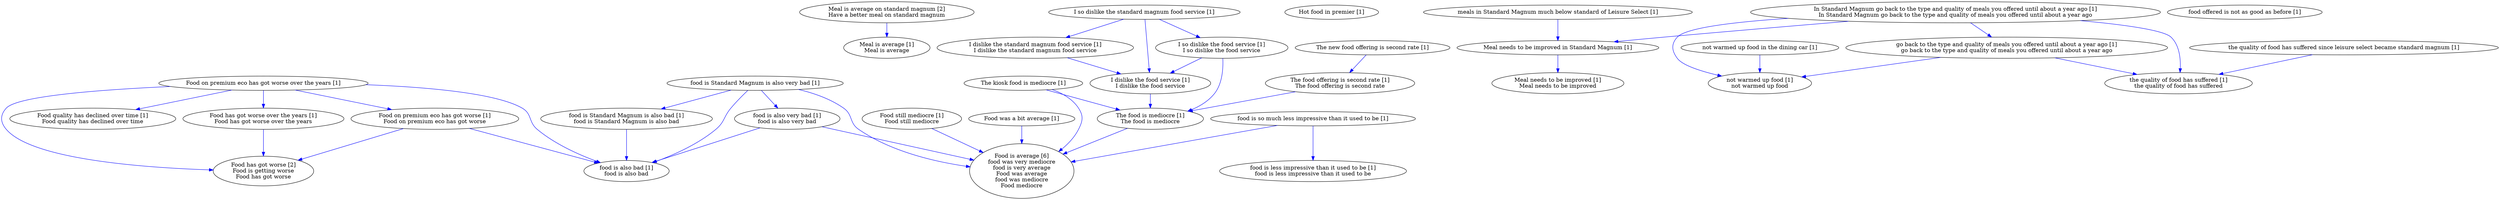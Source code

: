 digraph collapsedGraph {
"Meal is average on standard magnum [2]\nHave a better meal on standard magnum""Food has got worse [2]\nFood is getting worse\nFood has got worse""Food is average [6]\nfood was very mediocre\nfood is very average\nFood was average\nfood was mediocre\nFood mediocre""Food still mediocre [1]\nFood still mediocre""Food quality has declined over time [1]\nFood quality has declined over time""Food on premium eco has got worse over the years [1]""Food on premium eco has got worse [1]\nFood on premium eco has got worse""Food has got worse over the years [1]\nFood has got worse over the years""Food was a bit average [1]""Hot food in premier [1]""I so dislike the standard magnum food service [1]""I dislike the standard magnum food service [1]\nI dislike the standard magnum food service""I dislike the food service [1]\nI dislike the food service""I so dislike the food service [1]\nI so dislike the food service""In Standard Magnum go back to the type and quality of meals you offered until about a year ago [1]\nIn Standard Magnum go back to the type and quality of meals you offered until about a year ago""go back to the type and quality of meals you offered until about a year ago [1]\ngo back to the type and quality of meals you offered until about a year ago""Meal is average [1]\nMeal is average""Meal needs to be improved in Standard Magnum [1]""Meal needs to be improved [1]\nMeal needs to be improved""The kiosk food is mediocre [1]""The food is mediocre [1]\nThe food is mediocre""The new food offering is second rate [1]""The food offering is second rate [1]\nThe food offering is second rate""food is Standard Magnum is also very bad [1]""food is Standard Magnum is also bad [1]\nfood is Standard Magnum is also bad""food is also bad [1]\nfood is also bad""food is also very bad [1]\nfood is also very bad""food is so much less impressive than it used to be [1]""food is less impressive than it used to be [1]\nfood is less impressive than it used to be""food offered is not as good as before [1]""meals in Standard Magnum much below standard of Leisure Select [1]""not warmed up food in the dining car [1]""not warmed up food [1]\nnot warmed up food""the quality of food has suffered since leisure select became standard magnum [1]""the quality of food has suffered [1]\nthe quality of food has suffered""Food on premium eco has got worse over the years [1]" -> "Food on premium eco has got worse [1]\nFood on premium eco has got worse" [color=blue]
"Food on premium eco has got worse [1]\nFood on premium eco has got worse" -> "Food has got worse [2]\nFood is getting worse\nFood has got worse" [color=blue]
"Food on premium eco has got worse over the years [1]" -> "Food has got worse over the years [1]\nFood has got worse over the years" [color=blue]
"Food on premium eco has got worse over the years [1]" -> "Food has got worse [2]\nFood is getting worse\nFood has got worse" [color=blue]
"Food on premium eco has got worse over the years [1]" -> "Food quality has declined over time [1]\nFood quality has declined over time" [color=blue]
"Food has got worse over the years [1]\nFood has got worse over the years" -> "Food has got worse [2]\nFood is getting worse\nFood has got worse" [color=blue]
"I so dislike the standard magnum food service [1]" -> "I dislike the standard magnum food service [1]\nI dislike the standard magnum food service" [color=blue]
"I dislike the standard magnum food service [1]\nI dislike the standard magnum food service" -> "I dislike the food service [1]\nI dislike the food service" [color=blue]
"I so dislike the standard magnum food service [1]" -> "I so dislike the food service [1]\nI so dislike the food service" [color=blue]
"I so dislike the food service [1]\nI so dislike the food service" -> "I dislike the food service [1]\nI dislike the food service" [color=blue]
"I so dislike the standard magnum food service [1]" -> "I dislike the food service [1]\nI dislike the food service" [color=blue]
"In Standard Magnum go back to the type and quality of meals you offered until about a year ago [1]\nIn Standard Magnum go back to the type and quality of meals you offered until about a year ago" -> "go back to the type and quality of meals you offered until about a year ago [1]\ngo back to the type and quality of meals you offered until about a year ago" [color=blue]
"Meal is average on standard magnum [2]\nHave a better meal on standard magnum" -> "Meal is average [1]\nMeal is average" [color=blue]
"Meal needs to be improved in Standard Magnum [1]" -> "Meal needs to be improved [1]\nMeal needs to be improved" [color=blue]
"In Standard Magnum go back to the type and quality of meals you offered until about a year ago [1]\nIn Standard Magnum go back to the type and quality of meals you offered until about a year ago" -> "Meal needs to be improved in Standard Magnum [1]" [color=blue]
"The kiosk food is mediocre [1]" -> "The food is mediocre [1]\nThe food is mediocre" [color=blue]
"I dislike the food service [1]\nI dislike the food service" -> "The food is mediocre [1]\nThe food is mediocre" [color=blue]
"I so dislike the food service [1]\nI so dislike the food service" -> "The food is mediocre [1]\nThe food is mediocre" [color=blue]
"The new food offering is second rate [1]" -> "The food offering is second rate [1]\nThe food offering is second rate" [color=blue]
"The food offering is second rate [1]\nThe food offering is second rate" -> "The food is mediocre [1]\nThe food is mediocre" [color=blue]
"food is Standard Magnum is also very bad [1]" -> "food is Standard Magnum is also bad [1]\nfood is Standard Magnum is also bad" [color=blue]
"food is Standard Magnum is also bad [1]\nfood is Standard Magnum is also bad" -> "food is also bad [1]\nfood is also bad" [color=blue]
"food is Standard Magnum is also very bad [1]" -> "food is also very bad [1]\nfood is also very bad" [color=blue]
"food is also very bad [1]\nfood is also very bad" -> "food is also bad [1]\nfood is also bad" [color=blue]
"food is Standard Magnum is also very bad [1]" -> "food is also bad [1]\nfood is also bad" [color=blue]
"Food on premium eco has got worse over the years [1]" -> "food is also bad [1]\nfood is also bad" [color=blue]
"Food on premium eco has got worse [1]\nFood on premium eco has got worse" -> "food is also bad [1]\nfood is also bad" [color=blue]
"food is so much less impressive than it used to be [1]" -> "food is less impressive than it used to be [1]\nfood is less impressive than it used to be" [color=blue]
"Food still mediocre [1]\nFood still mediocre" -> "Food is average [6]\nfood was very mediocre\nfood is very average\nFood was average\nfood was mediocre\nFood mediocre" [color=blue]
"Food was a bit average [1]" -> "Food is average [6]\nfood was very mediocre\nfood is very average\nFood was average\nfood was mediocre\nFood mediocre" [color=blue]
"The kiosk food is mediocre [1]" -> "Food is average [6]\nfood was very mediocre\nfood is very average\nFood was average\nfood was mediocre\nFood mediocre" [color=blue]
"The food is mediocre [1]\nThe food is mediocre" -> "Food is average [6]\nfood was very mediocre\nfood is very average\nFood was average\nfood was mediocre\nFood mediocre" [color=blue]
"food is Standard Magnum is also very bad [1]" -> "Food is average [6]\nfood was very mediocre\nfood is very average\nFood was average\nfood was mediocre\nFood mediocre" [color=blue]
"food is also very bad [1]\nfood is also very bad" -> "Food is average [6]\nfood was very mediocre\nfood is very average\nFood was average\nfood was mediocre\nFood mediocre" [color=blue]
"food is so much less impressive than it used to be [1]" -> "Food is average [6]\nfood was very mediocre\nfood is very average\nFood was average\nfood was mediocre\nFood mediocre" [color=blue]
"meals in Standard Magnum much below standard of Leisure Select [1]" -> "Meal needs to be improved in Standard Magnum [1]" [color=blue]
"not warmed up food in the dining car [1]" -> "not warmed up food [1]\nnot warmed up food" [color=blue]
"In Standard Magnum go back to the type and quality of meals you offered until about a year ago [1]\nIn Standard Magnum go back to the type and quality of meals you offered until about a year ago" -> "not warmed up food [1]\nnot warmed up food" [color=blue]
"go back to the type and quality of meals you offered until about a year ago [1]\ngo back to the type and quality of meals you offered until about a year ago" -> "not warmed up food [1]\nnot warmed up food" [color=blue]
"the quality of food has suffered since leisure select became standard magnum [1]" -> "the quality of food has suffered [1]\nthe quality of food has suffered" [color=blue]
"In Standard Magnum go back to the type and quality of meals you offered until about a year ago [1]\nIn Standard Magnum go back to the type and quality of meals you offered until about a year ago" -> "the quality of food has suffered [1]\nthe quality of food has suffered" [color=blue]
"go back to the type and quality of meals you offered until about a year ago [1]\ngo back to the type and quality of meals you offered until about a year ago" -> "the quality of food has suffered [1]\nthe quality of food has suffered" [color=blue]
}